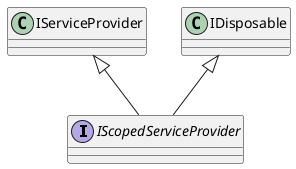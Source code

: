@startuml
interface IScopedServiceProvider {
}
IServiceProvider <|-- IScopedServiceProvider
IDisposable <|-- IScopedServiceProvider
@enduml
